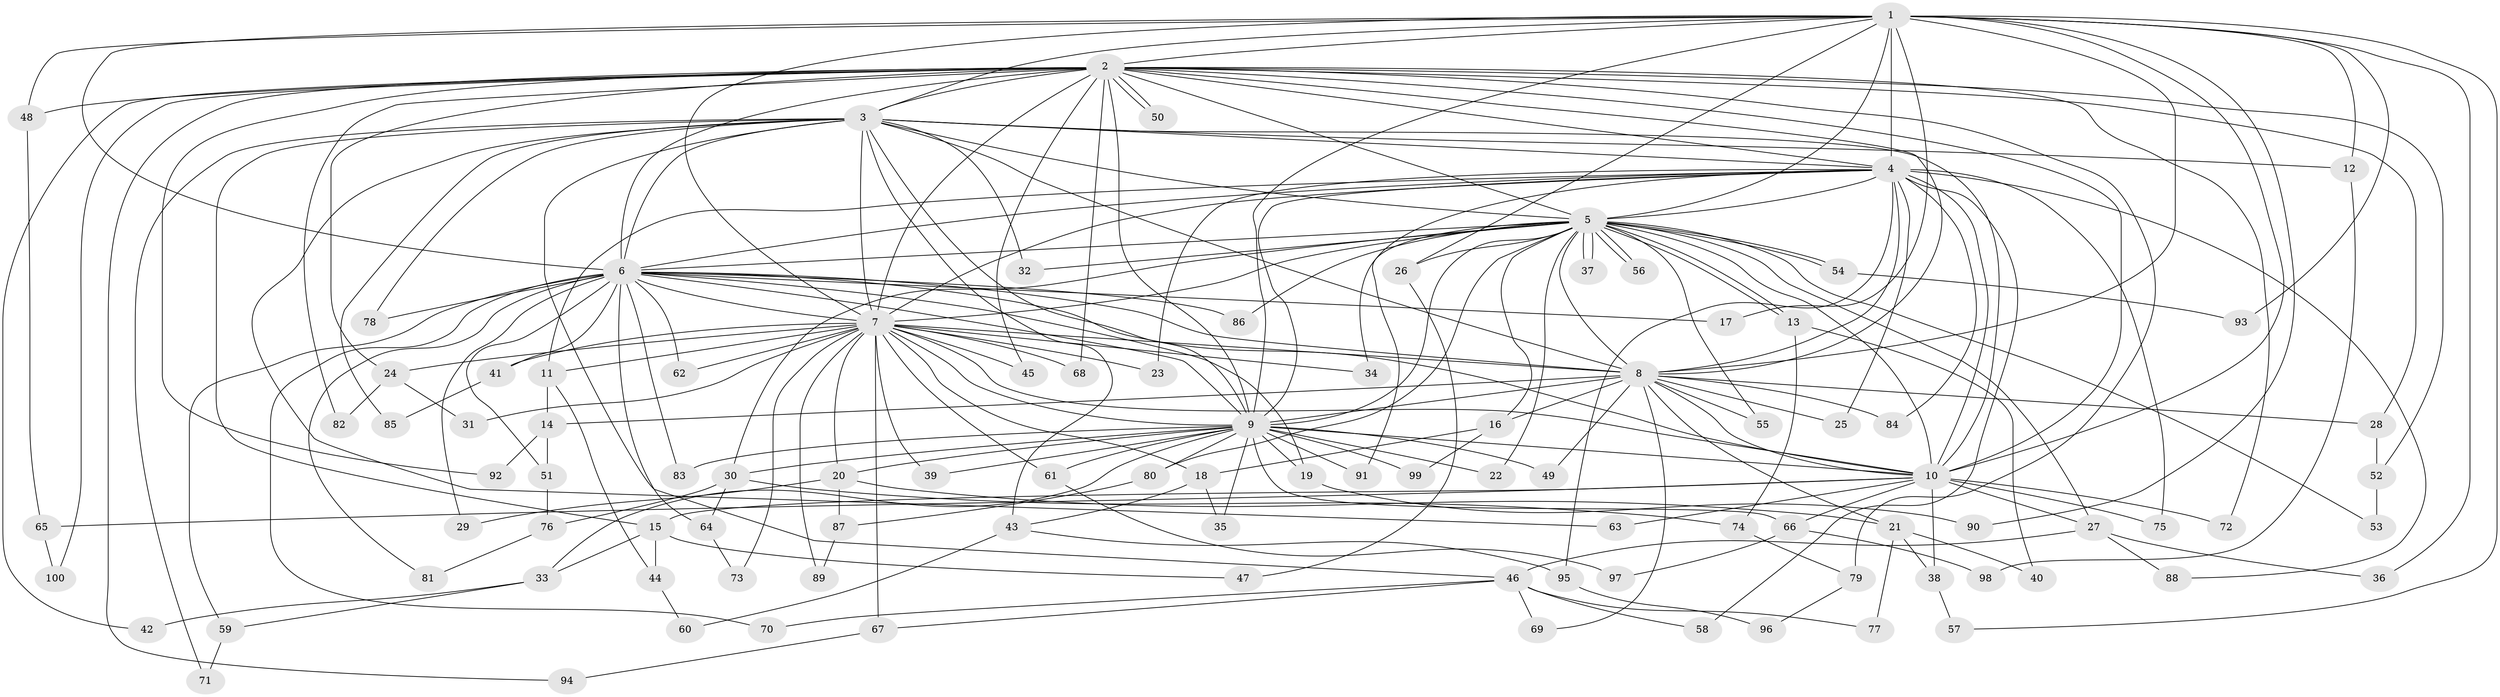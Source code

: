 // Generated by graph-tools (version 1.1) at 2025/01/03/09/25 03:01:32]
// undirected, 100 vertices, 225 edges
graph export_dot {
graph [start="1"]
  node [color=gray90,style=filled];
  1;
  2;
  3;
  4;
  5;
  6;
  7;
  8;
  9;
  10;
  11;
  12;
  13;
  14;
  15;
  16;
  17;
  18;
  19;
  20;
  21;
  22;
  23;
  24;
  25;
  26;
  27;
  28;
  29;
  30;
  31;
  32;
  33;
  34;
  35;
  36;
  37;
  38;
  39;
  40;
  41;
  42;
  43;
  44;
  45;
  46;
  47;
  48;
  49;
  50;
  51;
  52;
  53;
  54;
  55;
  56;
  57;
  58;
  59;
  60;
  61;
  62;
  63;
  64;
  65;
  66;
  67;
  68;
  69;
  70;
  71;
  72;
  73;
  74;
  75;
  76;
  77;
  78;
  79;
  80;
  81;
  82;
  83;
  84;
  85;
  86;
  87;
  88;
  89;
  90;
  91;
  92;
  93;
  94;
  95;
  96;
  97;
  98;
  99;
  100;
  1 -- 2;
  1 -- 3;
  1 -- 4;
  1 -- 5;
  1 -- 6;
  1 -- 7;
  1 -- 8;
  1 -- 9;
  1 -- 10;
  1 -- 12;
  1 -- 17;
  1 -- 26;
  1 -- 36;
  1 -- 48;
  1 -- 57;
  1 -- 90;
  1 -- 93;
  2 -- 3;
  2 -- 4;
  2 -- 5;
  2 -- 6;
  2 -- 7;
  2 -- 8;
  2 -- 9;
  2 -- 10;
  2 -- 24;
  2 -- 28;
  2 -- 42;
  2 -- 45;
  2 -- 48;
  2 -- 50;
  2 -- 50;
  2 -- 52;
  2 -- 68;
  2 -- 72;
  2 -- 79;
  2 -- 82;
  2 -- 92;
  2 -- 94;
  2 -- 100;
  3 -- 4;
  3 -- 5;
  3 -- 6;
  3 -- 7;
  3 -- 8;
  3 -- 9;
  3 -- 10;
  3 -- 12;
  3 -- 15;
  3 -- 32;
  3 -- 43;
  3 -- 46;
  3 -- 63;
  3 -- 71;
  3 -- 78;
  3 -- 85;
  4 -- 5;
  4 -- 6;
  4 -- 7;
  4 -- 8;
  4 -- 9;
  4 -- 10;
  4 -- 11;
  4 -- 23;
  4 -- 25;
  4 -- 58;
  4 -- 75;
  4 -- 84;
  4 -- 88;
  4 -- 91;
  4 -- 95;
  5 -- 6;
  5 -- 7;
  5 -- 8;
  5 -- 9;
  5 -- 10;
  5 -- 13;
  5 -- 13;
  5 -- 16;
  5 -- 22;
  5 -- 26;
  5 -- 27;
  5 -- 30;
  5 -- 32;
  5 -- 34;
  5 -- 37;
  5 -- 37;
  5 -- 53;
  5 -- 54;
  5 -- 54;
  5 -- 55;
  5 -- 56;
  5 -- 56;
  5 -- 80;
  5 -- 86;
  6 -- 7;
  6 -- 8;
  6 -- 9;
  6 -- 10;
  6 -- 17;
  6 -- 19;
  6 -- 29;
  6 -- 41;
  6 -- 51;
  6 -- 59;
  6 -- 62;
  6 -- 64;
  6 -- 70;
  6 -- 78;
  6 -- 81;
  6 -- 83;
  6 -- 86;
  7 -- 8;
  7 -- 9;
  7 -- 10;
  7 -- 11;
  7 -- 18;
  7 -- 20;
  7 -- 23;
  7 -- 24;
  7 -- 31;
  7 -- 34;
  7 -- 39;
  7 -- 41;
  7 -- 45;
  7 -- 61;
  7 -- 62;
  7 -- 67;
  7 -- 68;
  7 -- 73;
  7 -- 89;
  8 -- 9;
  8 -- 10;
  8 -- 14;
  8 -- 16;
  8 -- 21;
  8 -- 25;
  8 -- 28;
  8 -- 49;
  8 -- 55;
  8 -- 69;
  8 -- 84;
  9 -- 10;
  9 -- 19;
  9 -- 20;
  9 -- 22;
  9 -- 30;
  9 -- 33;
  9 -- 35;
  9 -- 39;
  9 -- 49;
  9 -- 61;
  9 -- 66;
  9 -- 80;
  9 -- 83;
  9 -- 91;
  9 -- 99;
  10 -- 15;
  10 -- 27;
  10 -- 38;
  10 -- 63;
  10 -- 65;
  10 -- 66;
  10 -- 72;
  10 -- 75;
  11 -- 14;
  11 -- 44;
  12 -- 98;
  13 -- 40;
  13 -- 74;
  14 -- 51;
  14 -- 92;
  15 -- 33;
  15 -- 44;
  15 -- 47;
  16 -- 18;
  16 -- 99;
  18 -- 35;
  18 -- 43;
  19 -- 90;
  20 -- 21;
  20 -- 29;
  20 -- 87;
  21 -- 38;
  21 -- 40;
  21 -- 77;
  24 -- 31;
  24 -- 82;
  26 -- 47;
  27 -- 36;
  27 -- 46;
  27 -- 88;
  28 -- 52;
  30 -- 64;
  30 -- 74;
  30 -- 76;
  33 -- 42;
  33 -- 59;
  38 -- 57;
  41 -- 85;
  43 -- 60;
  43 -- 95;
  44 -- 60;
  46 -- 58;
  46 -- 67;
  46 -- 69;
  46 -- 70;
  46 -- 77;
  48 -- 65;
  51 -- 76;
  52 -- 53;
  54 -- 93;
  59 -- 71;
  61 -- 97;
  64 -- 73;
  65 -- 100;
  66 -- 97;
  66 -- 98;
  67 -- 94;
  74 -- 79;
  76 -- 81;
  79 -- 96;
  80 -- 87;
  87 -- 89;
  95 -- 96;
}
